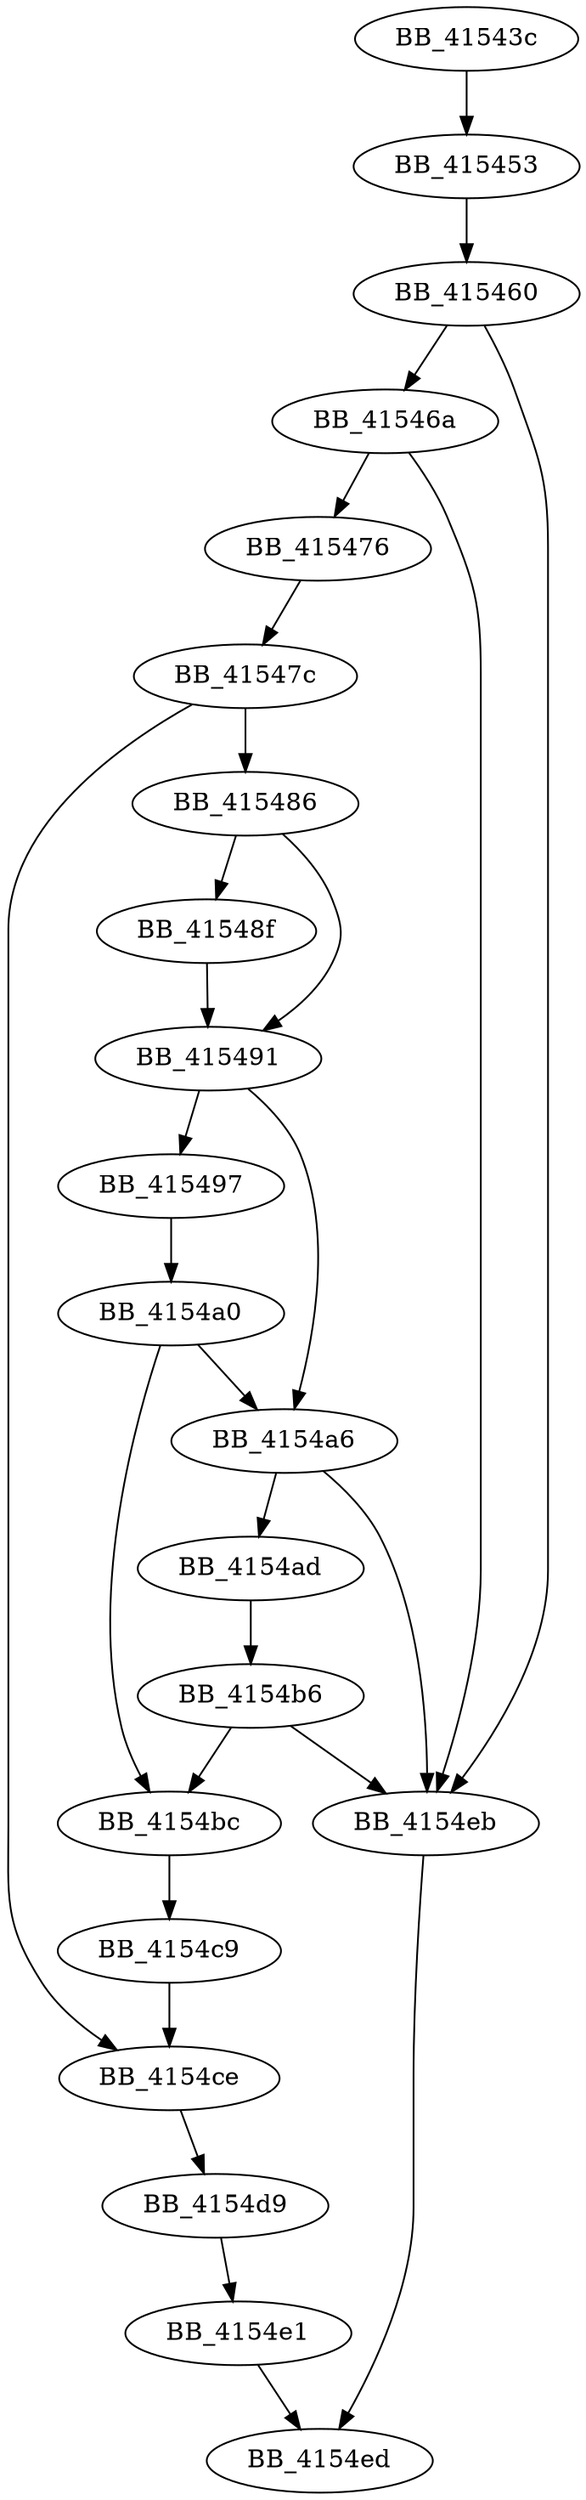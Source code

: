 DiGraph __onexit_nolock{
BB_41543c->BB_415453
BB_415453->BB_415460
BB_415460->BB_41546a
BB_415460->BB_4154eb
BB_41546a->BB_415476
BB_41546a->BB_4154eb
BB_415476->BB_41547c
BB_41547c->BB_415486
BB_41547c->BB_4154ce
BB_415486->BB_41548f
BB_415486->BB_415491
BB_41548f->BB_415491
BB_415491->BB_415497
BB_415491->BB_4154a6
BB_415497->BB_4154a0
BB_4154a0->BB_4154a6
BB_4154a0->BB_4154bc
BB_4154a6->BB_4154ad
BB_4154a6->BB_4154eb
BB_4154ad->BB_4154b6
BB_4154b6->BB_4154bc
BB_4154b6->BB_4154eb
BB_4154bc->BB_4154c9
BB_4154c9->BB_4154ce
BB_4154ce->BB_4154d9
BB_4154d9->BB_4154e1
BB_4154e1->BB_4154ed
BB_4154eb->BB_4154ed
}
